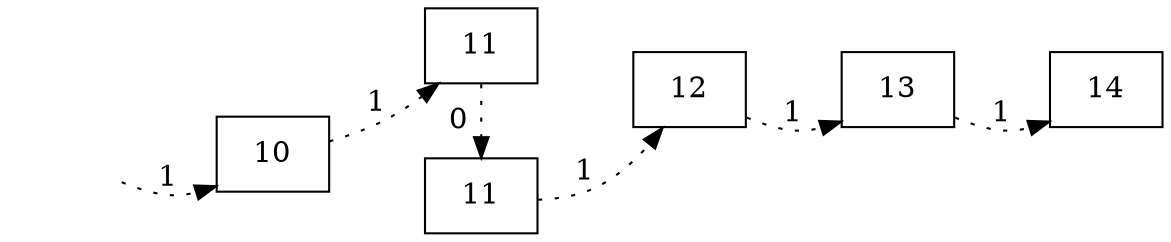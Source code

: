 digraph G {
    rankdir = LR;
    node [shape=rect, label=""];

    C0 [shape="none"];
    C1[label="10"];
    {
        rank = same;
        C2[label="11"];
        C3[label="11"];
    }
    C4[label="12"];
    C5[label="13"];
    C6[label="14"];
    edge [weight=1000, style="invis"];
    C0 -> C1 -> C2 -> C3;
    C1 -> C3;
    C3 -> C4;
    C2 -> C4 -> C5 -> C6;
    edge [weight=0, style="dotted"];
    C0 -> C1 [label="1"];
    C1 -> C2 [label="1"];
    C2 -> C3 [label="0"];
    C3 -> C4 [label="1"];
    C4 -> C5 [label="1"];
    C5 -> C6 [label="1"];

}
